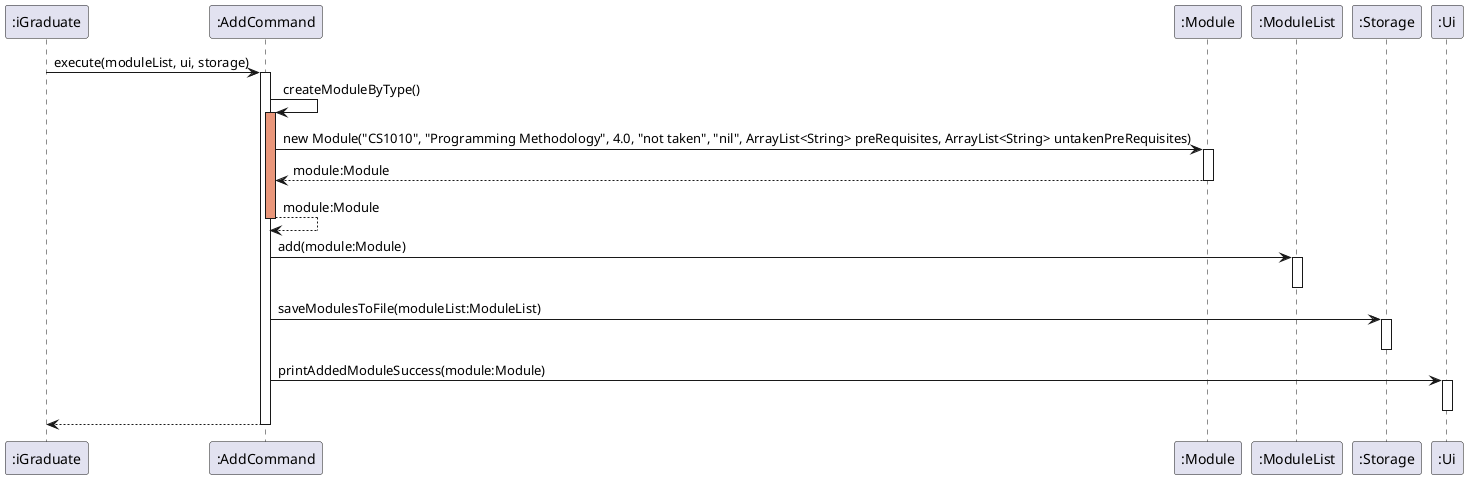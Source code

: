 @startuml
participant ":iGraduate" as iGraduate
participant ":AddCommand" as AddCommand
participant ":Module" as Module
participant ":ModuleList" as ModuleList
participant ":Storage" as Storage
participant ":Ui" as Ui

iGraduate -> AddCommand: execute(moduleList, ui, storage)
activate AddCommand

AddCommand -> AddCommand: createModuleByType()
activate AddCommand #DarkSalmon
AddCommand -> Module: new Module("CS1010", "Programming Methodology", 4.0, "not taken", "nil", ArrayList<String> preRequisites, ArrayList<String> untakenPreRequisites)
activate Module
return module:Module
return module:Module

AddCommand -> ModuleList: add(module:Module)
activate ModuleList
deactivate ModuleList

AddCommand -> Storage: saveModulesToFile(moduleList:ModuleList)
activate Storage
deactivate Storage

AddCommand -> Ui: printAddedModuleSuccess(module:Module)
activate Ui
deactivate Ui

AddCommand --> iGraduate

deactivate AddCommand
@enduml